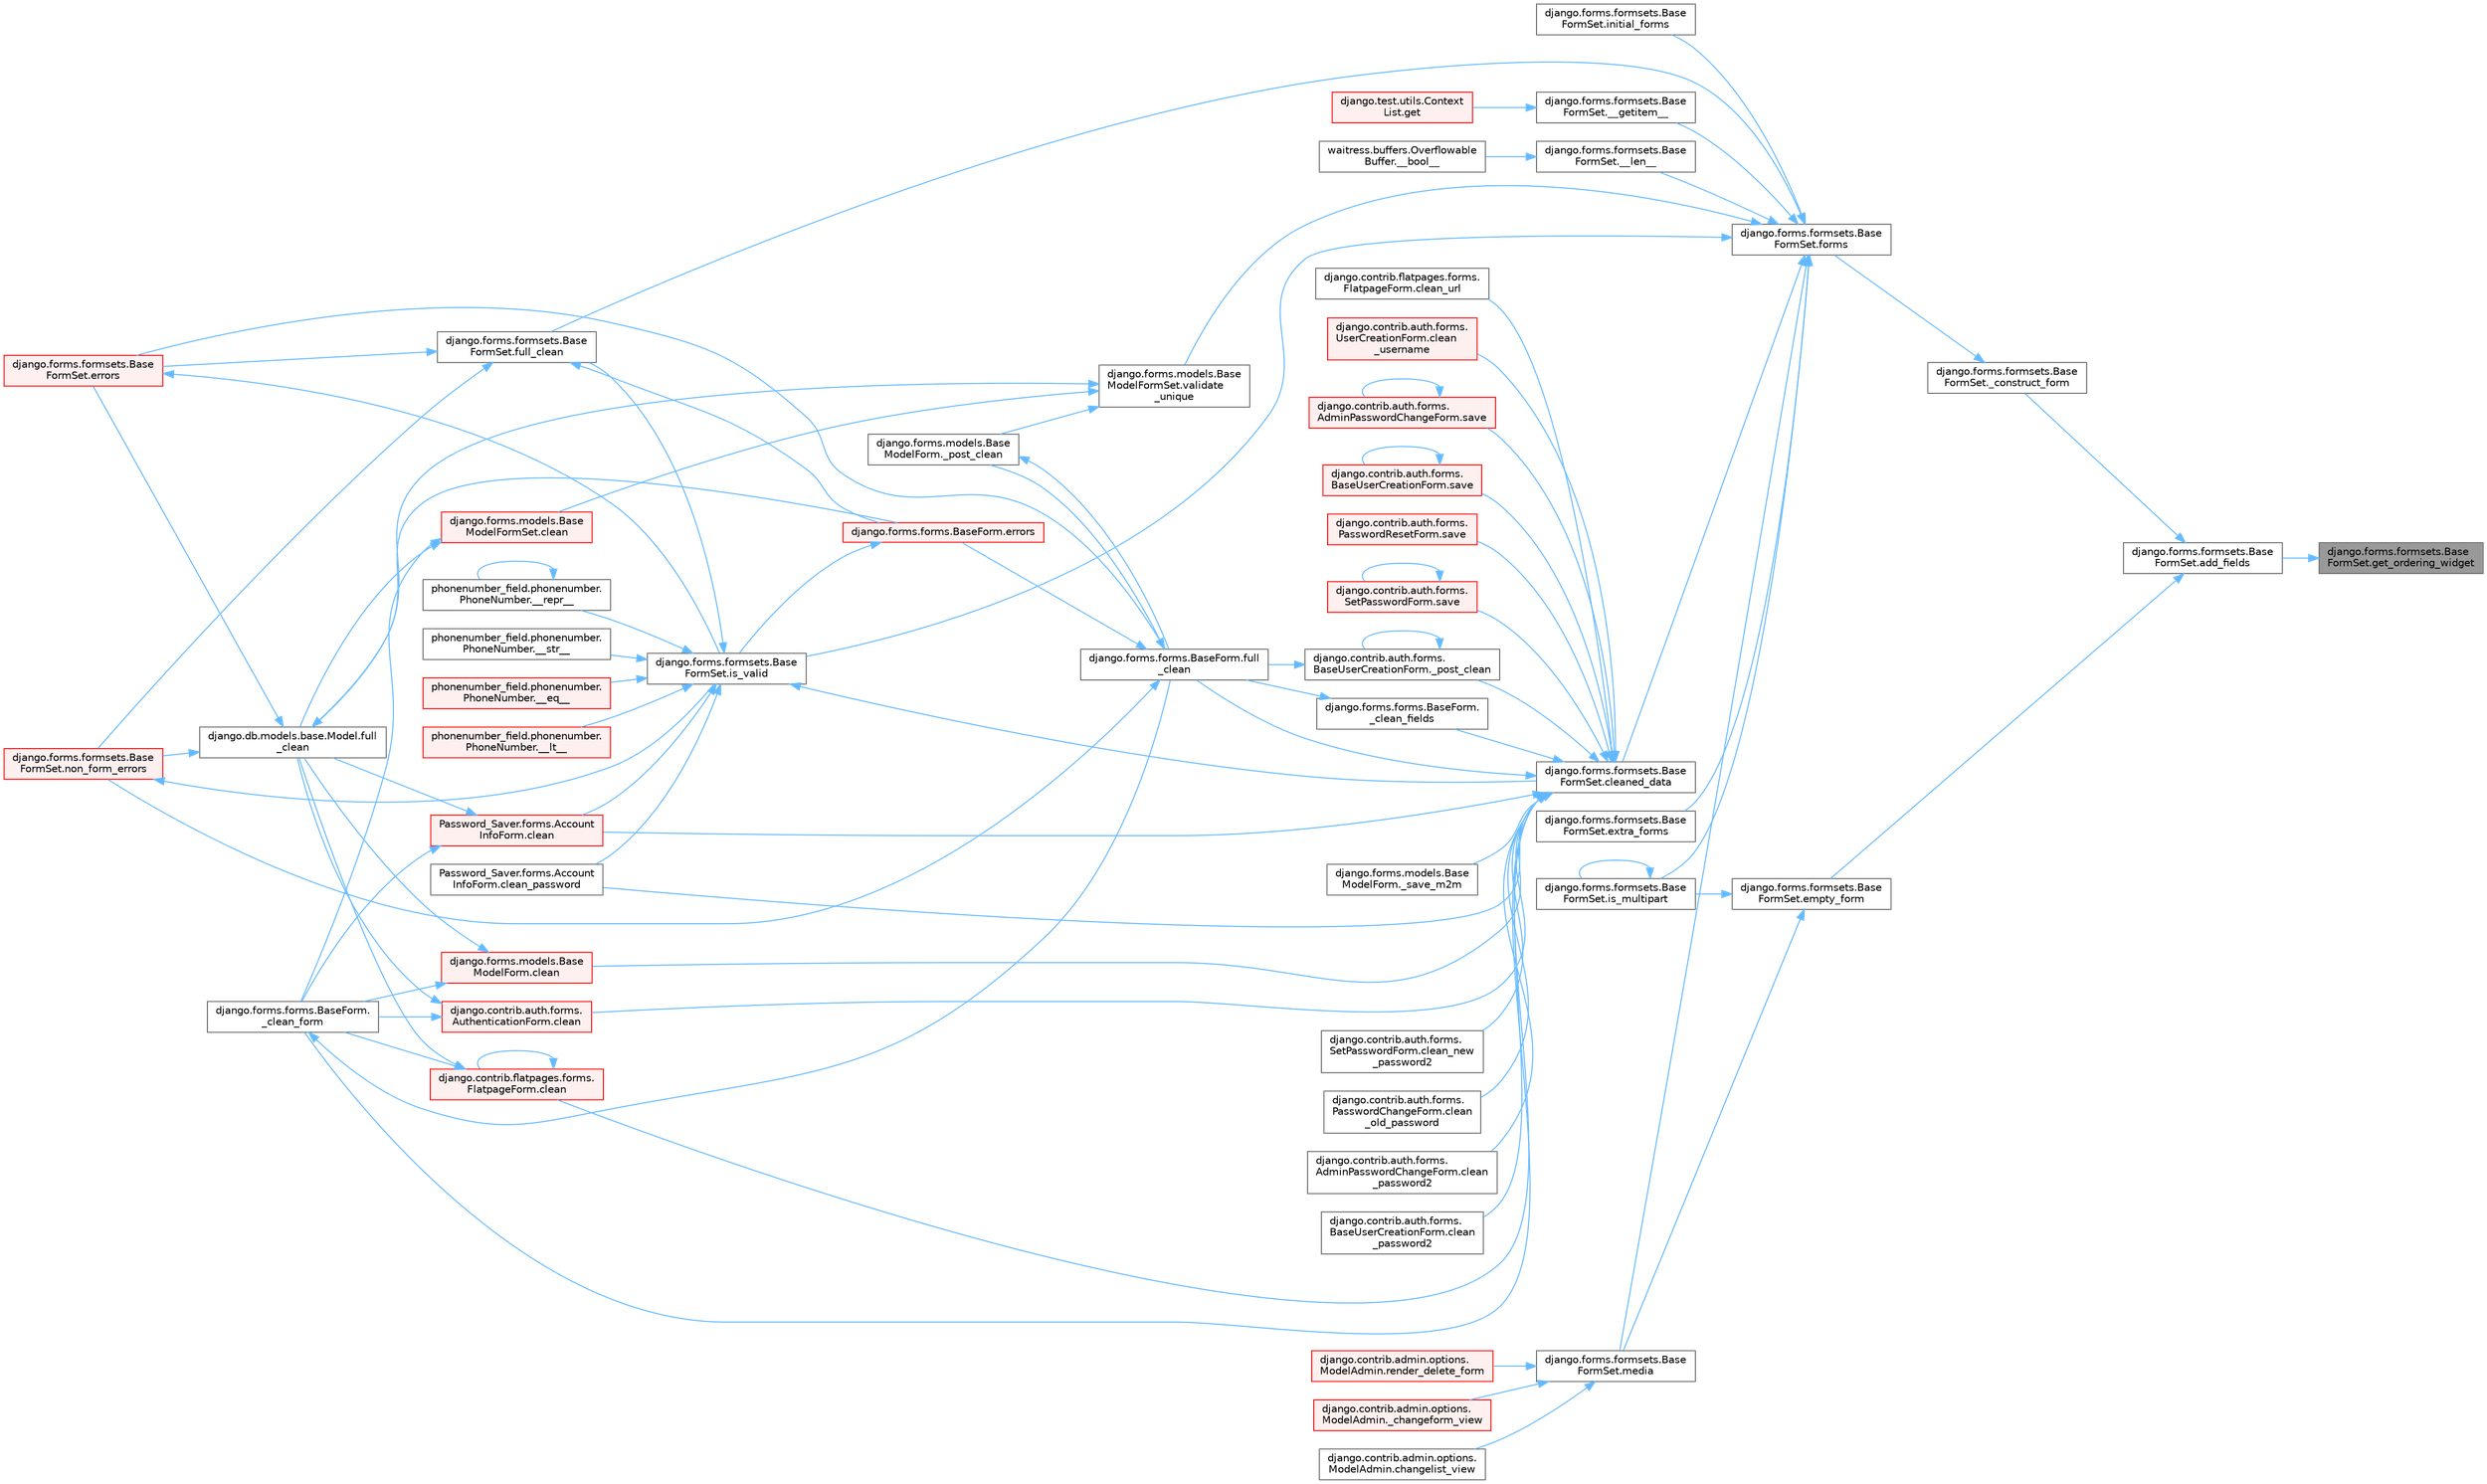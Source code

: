 digraph "django.forms.formsets.BaseFormSet.get_ordering_widget"
{
 // LATEX_PDF_SIZE
  bgcolor="transparent";
  edge [fontname=Helvetica,fontsize=10,labelfontname=Helvetica,labelfontsize=10];
  node [fontname=Helvetica,fontsize=10,shape=box,height=0.2,width=0.4];
  rankdir="RL";
  Node1 [id="Node000001",label="django.forms.formsets.Base\lFormSet.get_ordering_widget",height=0.2,width=0.4,color="gray40", fillcolor="grey60", style="filled", fontcolor="black",tooltip=" "];
  Node1 -> Node2 [id="edge1_Node000001_Node000002",dir="back",color="steelblue1",style="solid",tooltip=" "];
  Node2 [id="Node000002",label="django.forms.formsets.Base\lFormSet.add_fields",height=0.2,width=0.4,color="grey40", fillcolor="white", style="filled",URL="$classdjango_1_1forms_1_1formsets_1_1_base_form_set.html#a9db7c4b565cef620c0195e8f424c3861",tooltip=" "];
  Node2 -> Node3 [id="edge2_Node000002_Node000003",dir="back",color="steelblue1",style="solid",tooltip=" "];
  Node3 [id="Node000003",label="django.forms.formsets.Base\lFormSet._construct_form",height=0.2,width=0.4,color="grey40", fillcolor="white", style="filled",URL="$classdjango_1_1forms_1_1formsets_1_1_base_form_set.html#a4a92b0779a5f5964325e73f9c8521fe8",tooltip=" "];
  Node3 -> Node4 [id="edge3_Node000003_Node000004",dir="back",color="steelblue1",style="solid",tooltip=" "];
  Node4 [id="Node000004",label="django.forms.formsets.Base\lFormSet.forms",height=0.2,width=0.4,color="grey40", fillcolor="white", style="filled",URL="$classdjango_1_1forms_1_1formsets_1_1_base_form_set.html#a398234150267aa3c6dceaa20a7a507f1",tooltip=" "];
  Node4 -> Node5 [id="edge4_Node000004_Node000005",dir="back",color="steelblue1",style="solid",tooltip=" "];
  Node5 [id="Node000005",label="django.forms.formsets.Base\lFormSet.__getitem__",height=0.2,width=0.4,color="grey40", fillcolor="white", style="filled",URL="$classdjango_1_1forms_1_1formsets_1_1_base_form_set.html#a3ed6460d03a41c30d519e9170d0a17cc",tooltip=" "];
  Node5 -> Node6 [id="edge5_Node000005_Node000006",dir="back",color="steelblue1",style="solid",tooltip=" "];
  Node6 [id="Node000006",label="django.test.utils.Context\lList.get",height=0.2,width=0.4,color="red", fillcolor="#FFF0F0", style="filled",URL="$classdjango_1_1test_1_1utils_1_1_context_list.html#a1797663a8ac92f44dcb9ad281a896842",tooltip=" "];
  Node4 -> Node3176 [id="edge6_Node000004_Node003176",dir="back",color="steelblue1",style="solid",tooltip=" "];
  Node3176 [id="Node003176",label="django.forms.formsets.Base\lFormSet.__len__",height=0.2,width=0.4,color="grey40", fillcolor="white", style="filled",URL="$classdjango_1_1forms_1_1formsets_1_1_base_form_set.html#aa8c1dfbddcb29c04ad7bf814137b3c36",tooltip=" "];
  Node3176 -> Node645 [id="edge7_Node003176_Node000645",dir="back",color="steelblue1",style="solid",tooltip=" "];
  Node645 [id="Node000645",label="waitress.buffers.Overflowable\lBuffer.__bool__",height=0.2,width=0.4,color="grey40", fillcolor="white", style="filled",URL="$classwaitress_1_1buffers_1_1_overflowable_buffer.html#afb6d9eccdeea0e50b91f9281878e017a",tooltip=" "];
  Node4 -> Node1764 [id="edge8_Node000004_Node001764",dir="back",color="steelblue1",style="solid",tooltip=" "];
  Node1764 [id="Node001764",label="django.forms.formsets.Base\lFormSet.cleaned_data",height=0.2,width=0.4,color="grey40", fillcolor="white", style="filled",URL="$classdjango_1_1forms_1_1formsets_1_1_base_form_set.html#ae51d85dd3faa160668adba372c4e87f7",tooltip=" "];
  Node1764 -> Node1765 [id="edge9_Node001764_Node001765",dir="back",color="steelblue1",style="solid",tooltip=" "];
  Node1765 [id="Node001765",label="django.forms.forms.BaseForm.\l_clean_fields",height=0.2,width=0.4,color="grey40", fillcolor="white", style="filled",URL="$classdjango_1_1forms_1_1forms_1_1_base_form.html#a38e014bdeb1b8c2092ec5762f1833d9a",tooltip=" "];
  Node1765 -> Node629 [id="edge10_Node001765_Node000629",dir="back",color="steelblue1",style="solid",tooltip=" "];
  Node629 [id="Node000629",label="django.forms.forms.BaseForm.full\l_clean",height=0.2,width=0.4,color="grey40", fillcolor="white", style="filled",URL="$classdjango_1_1forms_1_1forms_1_1_base_form.html#a396d2448f658dc84a0f0b473ffaae918",tooltip=" "];
  Node629 -> Node630 [id="edge11_Node000629_Node000630",dir="back",color="steelblue1",style="solid",tooltip=" "];
  Node630 [id="Node000630",label="django.forms.models.Base\lModelForm._post_clean",height=0.2,width=0.4,color="grey40", fillcolor="white", style="filled",URL="$classdjango_1_1forms_1_1models_1_1_base_model_form.html#a83e1c0ea3ba97f3a496d07955d1bf124",tooltip=" "];
  Node630 -> Node629 [id="edge12_Node000630_Node000629",dir="back",color="steelblue1",style="solid",tooltip=" "];
  Node629 -> Node631 [id="edge13_Node000629_Node000631",dir="back",color="steelblue1",style="solid",tooltip=" "];
  Node631 [id="Node000631",label="django.forms.forms.BaseForm.errors",height=0.2,width=0.4,color="red", fillcolor="#FFF0F0", style="filled",URL="$classdjango_1_1forms_1_1forms_1_1_base_form.html#aca47cb75eb6c321d1c429b33eca94d49",tooltip=" "];
  Node631 -> Node1783 [id="edge14_Node000631_Node001783",dir="back",color="steelblue1",style="solid",tooltip=" "];
  Node1783 [id="Node001783",label="django.forms.formsets.Base\lFormSet.is_valid",height=0.2,width=0.4,color="grey40", fillcolor="white", style="filled",URL="$classdjango_1_1forms_1_1formsets_1_1_base_form_set.html#a713477cfb7c01e723400df62b49c250c",tooltip=" "];
  Node1783 -> Node1758 [id="edge15_Node001783_Node001758",dir="back",color="steelblue1",style="solid",tooltip=" "];
  Node1758 [id="Node001758",label="phonenumber_field.phonenumber.\lPhoneNumber.__eq__",height=0.2,width=0.4,color="red", fillcolor="#FFF0F0", style="filled",URL="$classphonenumber__field_1_1phonenumber_1_1_phone_number.html#a999c32cd1bfa2dd5c7df70781b09c68b",tooltip=" "];
  Node1783 -> Node1759 [id="edge16_Node001783_Node001759",dir="back",color="steelblue1",style="solid",tooltip=" "];
  Node1759 [id="Node001759",label="phonenumber_field.phonenumber.\lPhoneNumber.__lt__",height=0.2,width=0.4,color="red", fillcolor="#FFF0F0", style="filled",URL="$classphonenumber__field_1_1phonenumber_1_1_phone_number.html#ab94d02fbeda1355644c6c1b3d6f3d9ba",tooltip=" "];
  Node1783 -> Node1760 [id="edge17_Node001783_Node001760",dir="back",color="steelblue1",style="solid",tooltip=" "];
  Node1760 [id="Node001760",label="phonenumber_field.phonenumber.\lPhoneNumber.__repr__",height=0.2,width=0.4,color="grey40", fillcolor="white", style="filled",URL="$classphonenumber__field_1_1phonenumber_1_1_phone_number.html#a5420c965a5ecfad87cb6bce245cd91a5",tooltip=" "];
  Node1760 -> Node1760 [id="edge18_Node001760_Node001760",dir="back",color="steelblue1",style="solid",tooltip=" "];
  Node1783 -> Node1761 [id="edge19_Node001783_Node001761",dir="back",color="steelblue1",style="solid",tooltip=" "];
  Node1761 [id="Node001761",label="phonenumber_field.phonenumber.\lPhoneNumber.__str__",height=0.2,width=0.4,color="grey40", fillcolor="white", style="filled",URL="$classphonenumber__field_1_1phonenumber_1_1_phone_number.html#a773f55fba29310ea2218e4bbca83ba6d",tooltip=" "];
  Node1783 -> Node1762 [id="edge20_Node001783_Node001762",dir="back",color="steelblue1",style="solid",tooltip=" "];
  Node1762 [id="Node001762",label="Password_Saver.forms.Account\lInfoForm.clean",height=0.2,width=0.4,color="red", fillcolor="#FFF0F0", style="filled",URL="$class_password___saver_1_1forms_1_1_account_info_form.html#a89126d6030ebafc64c8aeeb352113c54",tooltip=" "];
  Node1762 -> Node628 [id="edge21_Node001762_Node000628",dir="back",color="steelblue1",style="solid",tooltip=" "];
  Node628 [id="Node000628",label="django.forms.forms.BaseForm.\l_clean_form",height=0.2,width=0.4,color="grey40", fillcolor="white", style="filled",URL="$classdjango_1_1forms_1_1forms_1_1_base_form.html#ae5eed108001c1a75985b75174fe23f1f",tooltip=" "];
  Node628 -> Node629 [id="edge22_Node000628_Node000629",dir="back",color="steelblue1",style="solid",tooltip=" "];
  Node1762 -> Node670 [id="edge23_Node001762_Node000670",dir="back",color="steelblue1",style="solid",tooltip=" "];
  Node670 [id="Node000670",label="django.db.models.base.Model.full\l_clean",height=0.2,width=0.4,color="grey40", fillcolor="white", style="filled",URL="$classdjango_1_1db_1_1models_1_1base_1_1_model.html#a2e68bd042bd3e52b086f8838eeaa416f",tooltip=" "];
  Node670 -> Node631 [id="edge24_Node000670_Node000631",dir="back",color="steelblue1",style="solid",tooltip=" "];
  Node670 -> Node671 [id="edge25_Node000670_Node000671",dir="back",color="steelblue1",style="solid",tooltip=" "];
  Node671 [id="Node000671",label="django.forms.formsets.Base\lFormSet.errors",height=0.2,width=0.4,color="red", fillcolor="#FFF0F0", style="filled",URL="$classdjango_1_1forms_1_1formsets_1_1_base_form_set.html#a9e249e2240c3ae2775249e3d3da42020",tooltip=" "];
  Node671 -> Node1783 [id="edge26_Node000671_Node001783",dir="back",color="steelblue1",style="solid",tooltip=" "];
  Node670 -> Node1785 [id="edge27_Node000670_Node001785",dir="back",color="steelblue1",style="solid",tooltip=" "];
  Node1785 [id="Node001785",label="django.forms.formsets.Base\lFormSet.non_form_errors",height=0.2,width=0.4,color="red", fillcolor="#FFF0F0", style="filled",URL="$classdjango_1_1forms_1_1formsets_1_1_base_form_set.html#a8b499fb5fdd72c59134bf40aeac2de3c",tooltip=" "];
  Node1785 -> Node1783 [id="edge28_Node001785_Node001783",dir="back",color="steelblue1",style="solid",tooltip=" "];
  Node1783 -> Node1763 [id="edge29_Node001783_Node001763",dir="back",color="steelblue1",style="solid",tooltip=" "];
  Node1763 [id="Node001763",label="Password_Saver.forms.Account\lInfoForm.clean_password",height=0.2,width=0.4,color="grey40", fillcolor="white", style="filled",URL="$class_password___saver_1_1forms_1_1_account_info_form.html#a6397d8e90a910bed34ed0ebcf5f74a4e",tooltip=" "];
  Node1783 -> Node1764 [id="edge30_Node001783_Node001764",dir="back",color="steelblue1",style="solid",tooltip=" "];
  Node1783 -> Node1784 [id="edge31_Node001783_Node001784",dir="back",color="steelblue1",style="solid",tooltip=" "];
  Node1784 [id="Node001784",label="django.forms.formsets.Base\lFormSet.full_clean",height=0.2,width=0.4,color="grey40", fillcolor="white", style="filled",URL="$classdjango_1_1forms_1_1formsets_1_1_base_form_set.html#aa475bdb58853c14bfcd93bd7b494e3b1",tooltip=" "];
  Node1784 -> Node631 [id="edge32_Node001784_Node000631",dir="back",color="steelblue1",style="solid",tooltip=" "];
  Node1784 -> Node671 [id="edge33_Node001784_Node000671",dir="back",color="steelblue1",style="solid",tooltip=" "];
  Node1784 -> Node1785 [id="edge34_Node001784_Node001785",dir="back",color="steelblue1",style="solid",tooltip=" "];
  Node629 -> Node671 [id="edge35_Node000629_Node000671",dir="back",color="steelblue1",style="solid",tooltip=" "];
  Node629 -> Node1785 [id="edge36_Node000629_Node001785",dir="back",color="steelblue1",style="solid",tooltip=" "];
  Node1764 -> Node628 [id="edge37_Node001764_Node000628",dir="back",color="steelblue1",style="solid",tooltip=" "];
  Node1764 -> Node1766 [id="edge38_Node001764_Node001766",dir="back",color="steelblue1",style="solid",tooltip=" "];
  Node1766 [id="Node001766",label="django.contrib.auth.forms.\lBaseUserCreationForm._post_clean",height=0.2,width=0.4,color="grey40", fillcolor="white", style="filled",URL="$classdjango_1_1contrib_1_1auth_1_1forms_1_1_base_user_creation_form.html#aa7775ca44825f4bfa9262b10a9c0281c",tooltip=" "];
  Node1766 -> Node1766 [id="edge39_Node001766_Node001766",dir="back",color="steelblue1",style="solid",tooltip=" "];
  Node1766 -> Node629 [id="edge40_Node001766_Node000629",dir="back",color="steelblue1",style="solid",tooltip=" "];
  Node1764 -> Node1767 [id="edge41_Node001764_Node001767",dir="back",color="steelblue1",style="solid",tooltip=" "];
  Node1767 [id="Node001767",label="django.forms.models.Base\lModelForm._save_m2m",height=0.2,width=0.4,color="grey40", fillcolor="white", style="filled",URL="$classdjango_1_1forms_1_1models_1_1_base_model_form.html#a8e143465fa5977b65ce53f521fa65067",tooltip=" "];
  Node1764 -> Node669 [id="edge42_Node001764_Node000669",dir="back",color="steelblue1",style="solid",tooltip=" "];
  Node669 [id="Node000669",label="django.contrib.auth.forms.\lAuthenticationForm.clean",height=0.2,width=0.4,color="red", fillcolor="#FFF0F0", style="filled",URL="$classdjango_1_1contrib_1_1auth_1_1forms_1_1_authentication_form.html#a92d28be6696caa8d1b7068eefe81793a",tooltip=" "];
  Node669 -> Node628 [id="edge43_Node000669_Node000628",dir="back",color="steelblue1",style="solid",tooltip=" "];
  Node669 -> Node670 [id="edge44_Node000669_Node000670",dir="back",color="steelblue1",style="solid",tooltip=" "];
  Node1764 -> Node1768 [id="edge45_Node001764_Node001768",dir="back",color="steelblue1",style="solid",tooltip=" "];
  Node1768 [id="Node001768",label="django.contrib.flatpages.forms.\lFlatpageForm.clean",height=0.2,width=0.4,color="red", fillcolor="#FFF0F0", style="filled",URL="$classdjango_1_1contrib_1_1flatpages_1_1forms_1_1_flatpage_form.html#a0deb29d4415dbd84c765b5972de07e52",tooltip=" "];
  Node1768 -> Node628 [id="edge46_Node001768_Node000628",dir="back",color="steelblue1",style="solid",tooltip=" "];
  Node1768 -> Node1768 [id="edge47_Node001768_Node001768",dir="back",color="steelblue1",style="solid",tooltip=" "];
  Node1768 -> Node670 [id="edge48_Node001768_Node000670",dir="back",color="steelblue1",style="solid",tooltip=" "];
  Node1764 -> Node1769 [id="edge49_Node001764_Node001769",dir="back",color="steelblue1",style="solid",tooltip=" "];
  Node1769 [id="Node001769",label="django.forms.models.Base\lModelForm.clean",height=0.2,width=0.4,color="red", fillcolor="#FFF0F0", style="filled",URL="$classdjango_1_1forms_1_1models_1_1_base_model_form.html#a6a374c3b609f402d6566b2ee3ff98672",tooltip=" "];
  Node1769 -> Node628 [id="edge50_Node001769_Node000628",dir="back",color="steelblue1",style="solid",tooltip=" "];
  Node1769 -> Node670 [id="edge51_Node001769_Node000670",dir="back",color="steelblue1",style="solid",tooltip=" "];
  Node1764 -> Node1762 [id="edge52_Node001764_Node001762",dir="back",color="steelblue1",style="solid",tooltip=" "];
  Node1764 -> Node1770 [id="edge53_Node001764_Node001770",dir="back",color="steelblue1",style="solid",tooltip=" "];
  Node1770 [id="Node001770",label="django.contrib.auth.forms.\lSetPasswordForm.clean_new\l_password2",height=0.2,width=0.4,color="grey40", fillcolor="white", style="filled",URL="$classdjango_1_1contrib_1_1auth_1_1forms_1_1_set_password_form.html#aefb49bddbbf63909718ecac6718b609d",tooltip=" "];
  Node1764 -> Node1771 [id="edge54_Node001764_Node001771",dir="back",color="steelblue1",style="solid",tooltip=" "];
  Node1771 [id="Node001771",label="django.contrib.auth.forms.\lPasswordChangeForm.clean\l_old_password",height=0.2,width=0.4,color="grey40", fillcolor="white", style="filled",URL="$classdjango_1_1contrib_1_1auth_1_1forms_1_1_password_change_form.html#a4d339cd14a321ba76cb6caf226c56d8d",tooltip=" "];
  Node1764 -> Node1763 [id="edge55_Node001764_Node001763",dir="back",color="steelblue1",style="solid",tooltip=" "];
  Node1764 -> Node1772 [id="edge56_Node001764_Node001772",dir="back",color="steelblue1",style="solid",tooltip=" "];
  Node1772 [id="Node001772",label="django.contrib.auth.forms.\lAdminPasswordChangeForm.clean\l_password2",height=0.2,width=0.4,color="grey40", fillcolor="white", style="filled",URL="$classdjango_1_1contrib_1_1auth_1_1forms_1_1_admin_password_change_form.html#a7e2cc7b4982538a54fc20fb155285496",tooltip=" "];
  Node1764 -> Node1773 [id="edge57_Node001764_Node001773",dir="back",color="steelblue1",style="solid",tooltip=" "];
  Node1773 [id="Node001773",label="django.contrib.auth.forms.\lBaseUserCreationForm.clean\l_password2",height=0.2,width=0.4,color="grey40", fillcolor="white", style="filled",URL="$classdjango_1_1contrib_1_1auth_1_1forms_1_1_base_user_creation_form.html#afe0d67cb9bbafa947e8c7ba75e6b8dd2",tooltip=" "];
  Node1764 -> Node1774 [id="edge58_Node001764_Node001774",dir="back",color="steelblue1",style="solid",tooltip=" "];
  Node1774 [id="Node001774",label="django.contrib.flatpages.forms.\lFlatpageForm.clean_url",height=0.2,width=0.4,color="grey40", fillcolor="white", style="filled",URL="$classdjango_1_1contrib_1_1flatpages_1_1forms_1_1_flatpage_form.html#a754fc61d64c13e49b6efd2b81954180c",tooltip=" "];
  Node1764 -> Node1775 [id="edge59_Node001764_Node001775",dir="back",color="steelblue1",style="solid",tooltip=" "];
  Node1775 [id="Node001775",label="django.contrib.auth.forms.\lUserCreationForm.clean\l_username",height=0.2,width=0.4,color="red", fillcolor="#FFF0F0", style="filled",URL="$classdjango_1_1contrib_1_1auth_1_1forms_1_1_user_creation_form.html#ab825a1782c52e0106904118ba584f68d",tooltip=" "];
  Node1764 -> Node629 [id="edge60_Node001764_Node000629",dir="back",color="steelblue1",style="solid",tooltip=" "];
  Node1764 -> Node1779 [id="edge61_Node001764_Node001779",dir="back",color="steelblue1",style="solid",tooltip=" "];
  Node1779 [id="Node001779",label="django.contrib.auth.forms.\lAdminPasswordChangeForm.save",height=0.2,width=0.4,color="red", fillcolor="#FFF0F0", style="filled",URL="$classdjango_1_1contrib_1_1auth_1_1forms_1_1_admin_password_change_form.html#ae15e853bc0c64b8b061876b4987d63fc",tooltip=" "];
  Node1779 -> Node1779 [id="edge62_Node001779_Node001779",dir="back",color="steelblue1",style="solid",tooltip=" "];
  Node1764 -> Node1780 [id="edge63_Node001764_Node001780",dir="back",color="steelblue1",style="solid",tooltip=" "];
  Node1780 [id="Node001780",label="django.contrib.auth.forms.\lBaseUserCreationForm.save",height=0.2,width=0.4,color="red", fillcolor="#FFF0F0", style="filled",URL="$classdjango_1_1contrib_1_1auth_1_1forms_1_1_base_user_creation_form.html#a5375478a3c6ff7c9d6983081bb2e46c0",tooltip=" "];
  Node1780 -> Node1780 [id="edge64_Node001780_Node001780",dir="back",color="steelblue1",style="solid",tooltip=" "];
  Node1764 -> Node1781 [id="edge65_Node001764_Node001781",dir="back",color="steelblue1",style="solid",tooltip=" "];
  Node1781 [id="Node001781",label="django.contrib.auth.forms.\lPasswordResetForm.save",height=0.2,width=0.4,color="red", fillcolor="#FFF0F0", style="filled",URL="$classdjango_1_1contrib_1_1auth_1_1forms_1_1_password_reset_form.html#a08fea86409996b9e4ceb5515c94c15be",tooltip=" "];
  Node1764 -> Node1782 [id="edge66_Node001764_Node001782",dir="back",color="steelblue1",style="solid",tooltip=" "];
  Node1782 [id="Node001782",label="django.contrib.auth.forms.\lSetPasswordForm.save",height=0.2,width=0.4,color="red", fillcolor="#FFF0F0", style="filled",URL="$classdjango_1_1contrib_1_1auth_1_1forms_1_1_set_password_form.html#ac95fe41703972b1012ff86602e2d4896",tooltip=" "];
  Node1782 -> Node1782 [id="edge67_Node001782_Node001782",dir="back",color="steelblue1",style="solid",tooltip=" "];
  Node4 -> Node1916 [id="edge68_Node000004_Node001916",dir="back",color="steelblue1",style="solid",tooltip=" "];
  Node1916 [id="Node001916",label="django.forms.formsets.Base\lFormSet.extra_forms",height=0.2,width=0.4,color="grey40", fillcolor="white", style="filled",URL="$classdjango_1_1forms_1_1formsets_1_1_base_form_set.html#a80e8dd7968259b3ccdfd86ac190c342a",tooltip=" "];
  Node4 -> Node1784 [id="edge69_Node000004_Node001784",dir="back",color="steelblue1",style="solid",tooltip=" "];
  Node4 -> Node1917 [id="edge70_Node000004_Node001917",dir="back",color="steelblue1",style="solid",tooltip=" "];
  Node1917 [id="Node001917",label="django.forms.formsets.Base\lFormSet.initial_forms",height=0.2,width=0.4,color="grey40", fillcolor="white", style="filled",URL="$classdjango_1_1forms_1_1formsets_1_1_base_form_set.html#a36a0e4b12f42f368c74d3a704cc58d03",tooltip=" "];
  Node4 -> Node1890 [id="edge71_Node000004_Node001890",dir="back",color="steelblue1",style="solid",tooltip=" "];
  Node1890 [id="Node001890",label="django.forms.formsets.Base\lFormSet.is_multipart",height=0.2,width=0.4,color="grey40", fillcolor="white", style="filled",URL="$classdjango_1_1forms_1_1formsets_1_1_base_form_set.html#a70cb5455998cfb8556810d3215d617c8",tooltip=" "];
  Node1890 -> Node1890 [id="edge72_Node001890_Node001890",dir="back",color="steelblue1",style="solid",tooltip=" "];
  Node4 -> Node1783 [id="edge73_Node000004_Node001783",dir="back",color="steelblue1",style="solid",tooltip=" "];
  Node4 -> Node1891 [id="edge74_Node000004_Node001891",dir="back",color="steelblue1",style="solid",tooltip=" "];
  Node1891 [id="Node001891",label="django.forms.formsets.Base\lFormSet.media",height=0.2,width=0.4,color="grey40", fillcolor="white", style="filled",URL="$classdjango_1_1forms_1_1formsets_1_1_base_form_set.html#a6f8913e4888f6eb8afa928cf91e9c8f9",tooltip=" "];
  Node1891 -> Node1892 [id="edge75_Node001891_Node001892",dir="back",color="steelblue1",style="solid",tooltip=" "];
  Node1892 [id="Node001892",label="django.contrib.admin.options.\lModelAdmin._changeform_view",height=0.2,width=0.4,color="red", fillcolor="#FFF0F0", style="filled",URL="$classdjango_1_1contrib_1_1admin_1_1options_1_1_model_admin.html#a06082f9f8128d66a16cda8098c673dae",tooltip=" "];
  Node1891 -> Node1896 [id="edge76_Node001891_Node001896",dir="back",color="steelblue1",style="solid",tooltip=" "];
  Node1896 [id="Node001896",label="django.contrib.admin.options.\lModelAdmin.changelist_view",height=0.2,width=0.4,color="grey40", fillcolor="white", style="filled",URL="$classdjango_1_1contrib_1_1admin_1_1options_1_1_model_admin.html#af5f3d8010317ded7325e649561a4d909",tooltip=" "];
  Node1891 -> Node1897 [id="edge77_Node001891_Node001897",dir="back",color="steelblue1",style="solid",tooltip=" "];
  Node1897 [id="Node001897",label="django.contrib.admin.options.\lModelAdmin.render_delete_form",height=0.2,width=0.4,color="red", fillcolor="#FFF0F0", style="filled",URL="$classdjango_1_1contrib_1_1admin_1_1options_1_1_model_admin.html#a027ffc94c0e782bdb539dab9e58d293f",tooltip=" "];
  Node4 -> Node3177 [id="edge78_Node000004_Node003177",dir="back",color="steelblue1",style="solid",tooltip=" "];
  Node3177 [id="Node003177",label="django.forms.models.Base\lModelFormSet.validate\l_unique",height=0.2,width=0.4,color="grey40", fillcolor="white", style="filled",URL="$classdjango_1_1forms_1_1models_1_1_base_model_form_set.html#a0d01f97a86fd02a126b2fd51d02fd07d",tooltip=" "];
  Node3177 -> Node630 [id="edge79_Node003177_Node000630",dir="back",color="steelblue1",style="solid",tooltip=" "];
  Node3177 -> Node3178 [id="edge80_Node003177_Node003178",dir="back",color="steelblue1",style="solid",tooltip=" "];
  Node3178 [id="Node003178",label="django.forms.models.Base\lModelFormSet.clean",height=0.2,width=0.4,color="red", fillcolor="#FFF0F0", style="filled",URL="$classdjango_1_1forms_1_1models_1_1_base_model_form_set.html#ad5d65e17ad34585bb486c82fe71e53d4",tooltip=" "];
  Node3178 -> Node628 [id="edge81_Node003178_Node000628",dir="back",color="steelblue1",style="solid",tooltip=" "];
  Node3178 -> Node670 [id="edge82_Node003178_Node000670",dir="back",color="steelblue1",style="solid",tooltip=" "];
  Node3177 -> Node670 [id="edge83_Node003177_Node000670",dir="back",color="steelblue1",style="solid",tooltip=" "];
  Node2 -> Node1889 [id="edge84_Node000002_Node001889",dir="back",color="steelblue1",style="solid",tooltip=" "];
  Node1889 [id="Node001889",label="django.forms.formsets.Base\lFormSet.empty_form",height=0.2,width=0.4,color="grey40", fillcolor="white", style="filled",URL="$classdjango_1_1forms_1_1formsets_1_1_base_form_set.html#a69a56ef37f740ee182c119cf62cf42a1",tooltip=" "];
  Node1889 -> Node1890 [id="edge85_Node001889_Node001890",dir="back",color="steelblue1",style="solid",tooltip=" "];
  Node1889 -> Node1891 [id="edge86_Node001889_Node001891",dir="back",color="steelblue1",style="solid",tooltip=" "];
}
